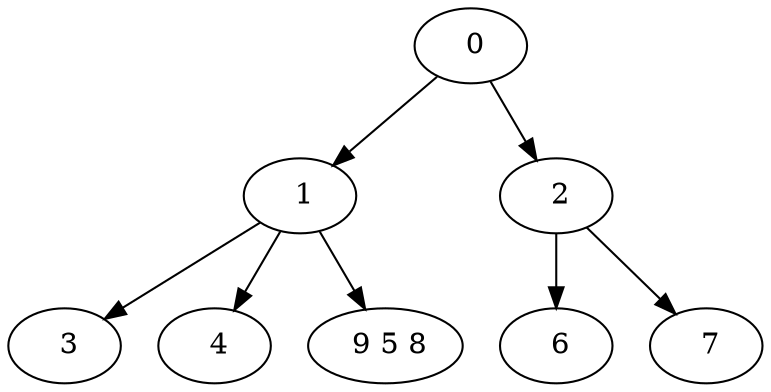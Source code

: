 digraph mytree {
" 0" -> " 1";
" 0" -> " 2";
" 1" -> " 3";
" 1" -> " 4";
" 1" -> " 9 5 8";
" 2" -> " 6";
" 2" -> " 7";
" 3";
" 4";
" 9 5 8";
" 6";
" 7";
}
